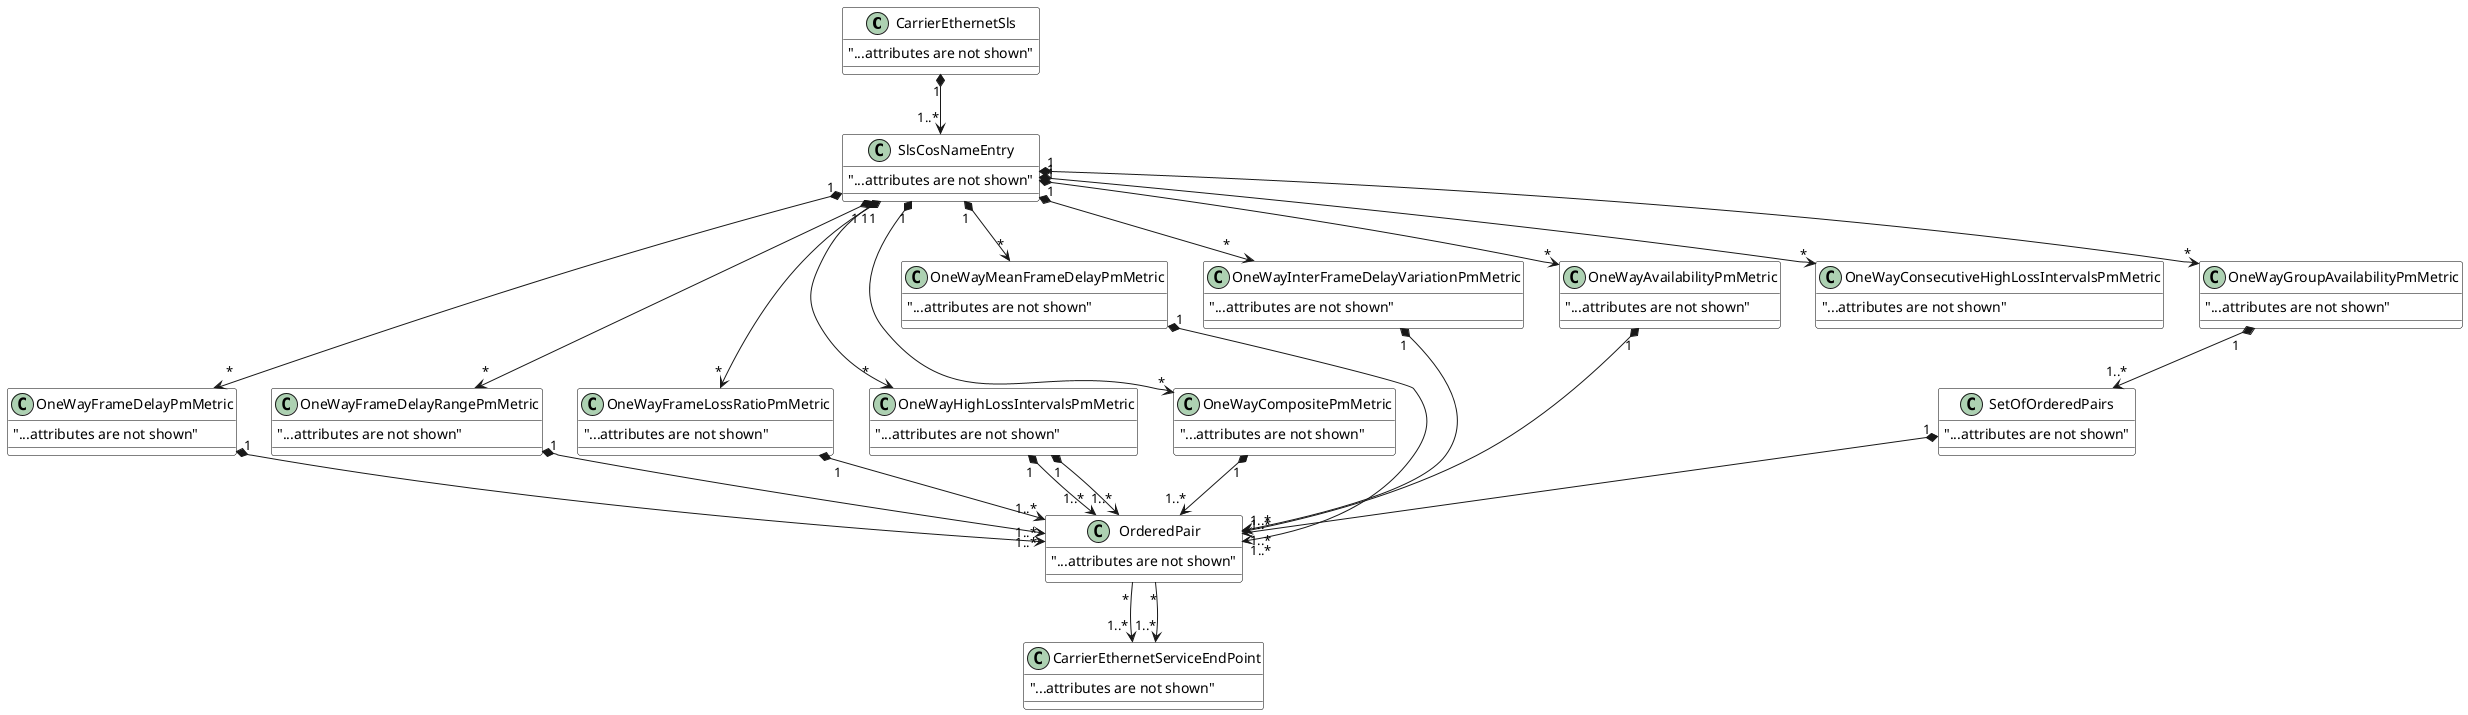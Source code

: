 @startuml
skinparam {
    ClassBackgroundColor White
    ClassBorderColor Black
}

class CarrierEthernetSls {
    "...attributes are not shown"
}

class SlsCosNameEntry {
    "...attributes are not shown"
}

class OneWayFrameDelayPmMetric {
    "...attributes are not shown"
}

class OneWayFrameDelayRangePmMetric {
    "...attributes are not shown"
}

class OneWayFrameLossRatioPmMetric {
    "...attributes are not shown"
}

class OneWayHighLossIntervalsPmMetric {
    "...attributes are not shown"
}

class OneWayCompositePmMetric {
    "...attributes are not shown"
}

class OneWayMeanFrameDelayPmMetric {
    "...attributes are not shown"
}

class OneWayInterFrameDelayVariationPmMetric {
    "...attributes are not shown"
}

class OneWayAvailabilityPmMetric {
    "...attributes are not shown"
}

class OneWayConsecutiveHighLossIntervalsPmMetric {
    "...attributes are not shown"
}

class OrderedPair {
    "...attributes are not shown"
}

class SetOfOrderedPairs {
    "...attributes are not shown"
}

class OneWayGroupAvailabilityPmMetric {
    "...attributes are not shown"
}

class CarrierEthernetServiceEndPoint {
    "...attributes are not shown"
}

CarrierEthernetSls "1" *-->"1..*" SlsCosNameEntry
SlsCosNameEntry "1" *-->"*" OneWayFrameDelayPmMetric
SlsCosNameEntry "1" *-->"*" OneWayFrameDelayRangePmMetric
SlsCosNameEntry "1" *-->"*" OneWayFrameLossRatioPmMetric
SlsCosNameEntry "1" *-->"*" OneWayHighLossIntervalsPmMetric
SlsCosNameEntry "1" *-->"*" OneWayCompositePmMetric
SlsCosNameEntry "1" *-->"*" OneWayMeanFrameDelayPmMetric
SlsCosNameEntry "1" *-->"*" OneWayInterFrameDelayVariationPmMetric
SlsCosNameEntry "1" *-->"*" OneWayAvailabilityPmMetric
SlsCosNameEntry "1" *-->"*" OneWayConsecutiveHighLossIntervalsPmMetric
SlsCosNameEntry "1" *-->"*" OneWayGroupAvailabilityPmMetric

OneWayFrameDelayPmMetric "1" *-->"1..*" OrderedPair
OneWayFrameDelayRangePmMetric "1" *-->"1..*" OrderedPair
OneWayFrameLossRatioPmMetric "1" *-->"1..*" OrderedPair
OneWayHighLossIntervalsPmMetric "1" *-->"1..*" OrderedPair
OneWayCompositePmMetric "1" *-->"1..*" OrderedPair
OneWayMeanFrameDelayPmMetric "1" *-->"1..*" OrderedPair
OneWayInterFrameDelayVariationPmMetric "1" *-->"1..*" OrderedPair
OneWayAvailabilityPmMetric "1" *-->"1..*" OrderedPair
OneWayHighLossIntervalsPmMetric "1" *-->"1..*" OrderedPair

OneWayGroupAvailabilityPmMetric "1" *-->"1..*" SetOfOrderedPairs
SetOfOrderedPairs "1" *-->"1..*" OrderedPair
OrderedPair "*" -->"1..*" CarrierEthernetServiceEndPoint
OrderedPair "*" -->"1..*" CarrierEthernetServiceEndPoint

@enduml